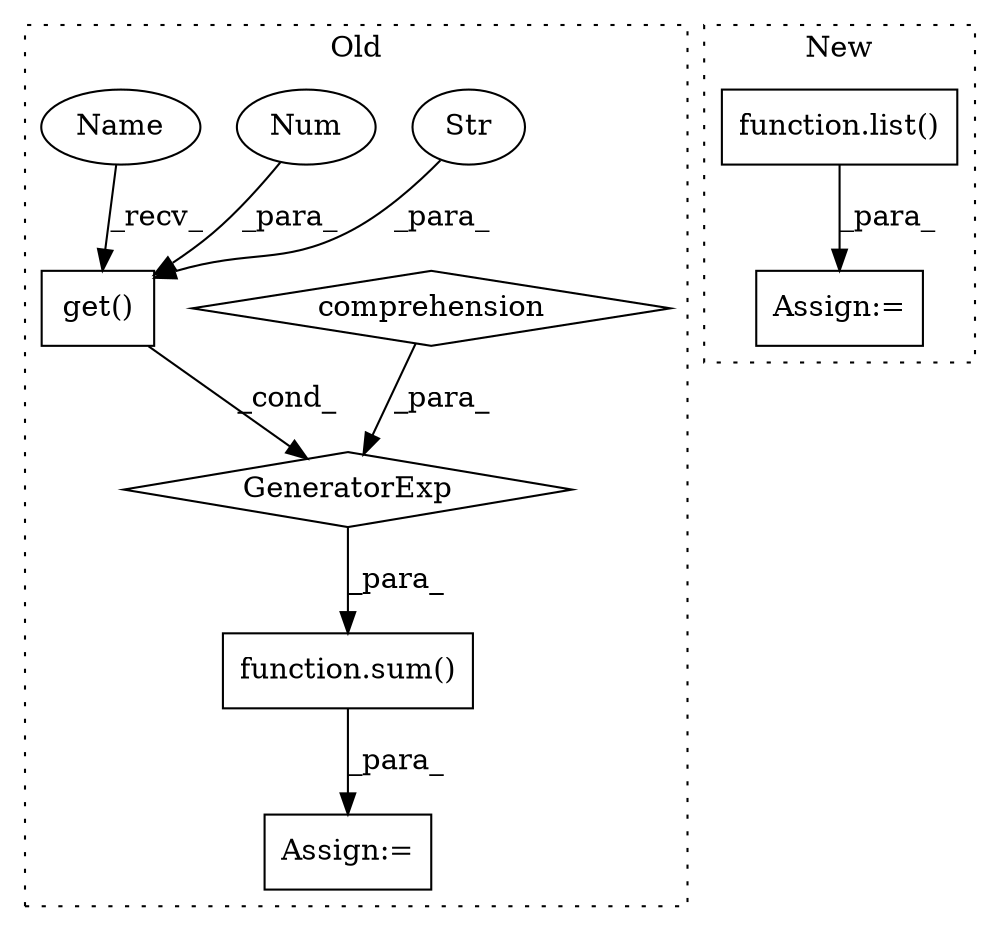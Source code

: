 digraph G {
subgraph cluster0 {
1 [label="get()" a="75" s="12688,12708" l="8,1" shape="box"];
4 [label="Assign:=" a="68" s="12681" l="3" shape="box"];
5 [label="comprehension" a="45" s="12710" l="3" shape="diamond"];
6 [label="Str" a="66" s="12696" l="9" shape="ellipse"];
7 [label="GeneratorExp" a="55" s="12688" l="3" shape="diamond"];
8 [label="Num" a="76" s="12707" l="1" shape="ellipse"];
9 [label="function.sum()" a="75" s="12684,12691" l="4,46" shape="box"];
10 [label="Name" a="87" s="12688" l="3" shape="ellipse"];
label = "Old";
style="dotted";
}
subgraph cluster1 {
2 [label="function.list()" a="75" s="11671,11687" l="5,1" shape="box"];
3 [label="Assign:=" a="68" s="11668" l="3" shape="box"];
label = "New";
style="dotted";
}
1 -> 7 [label="_cond_"];
2 -> 3 [label="_para_"];
5 -> 7 [label="_para_"];
6 -> 1 [label="_para_"];
7 -> 9 [label="_para_"];
8 -> 1 [label="_para_"];
9 -> 4 [label="_para_"];
10 -> 1 [label="_recv_"];
}